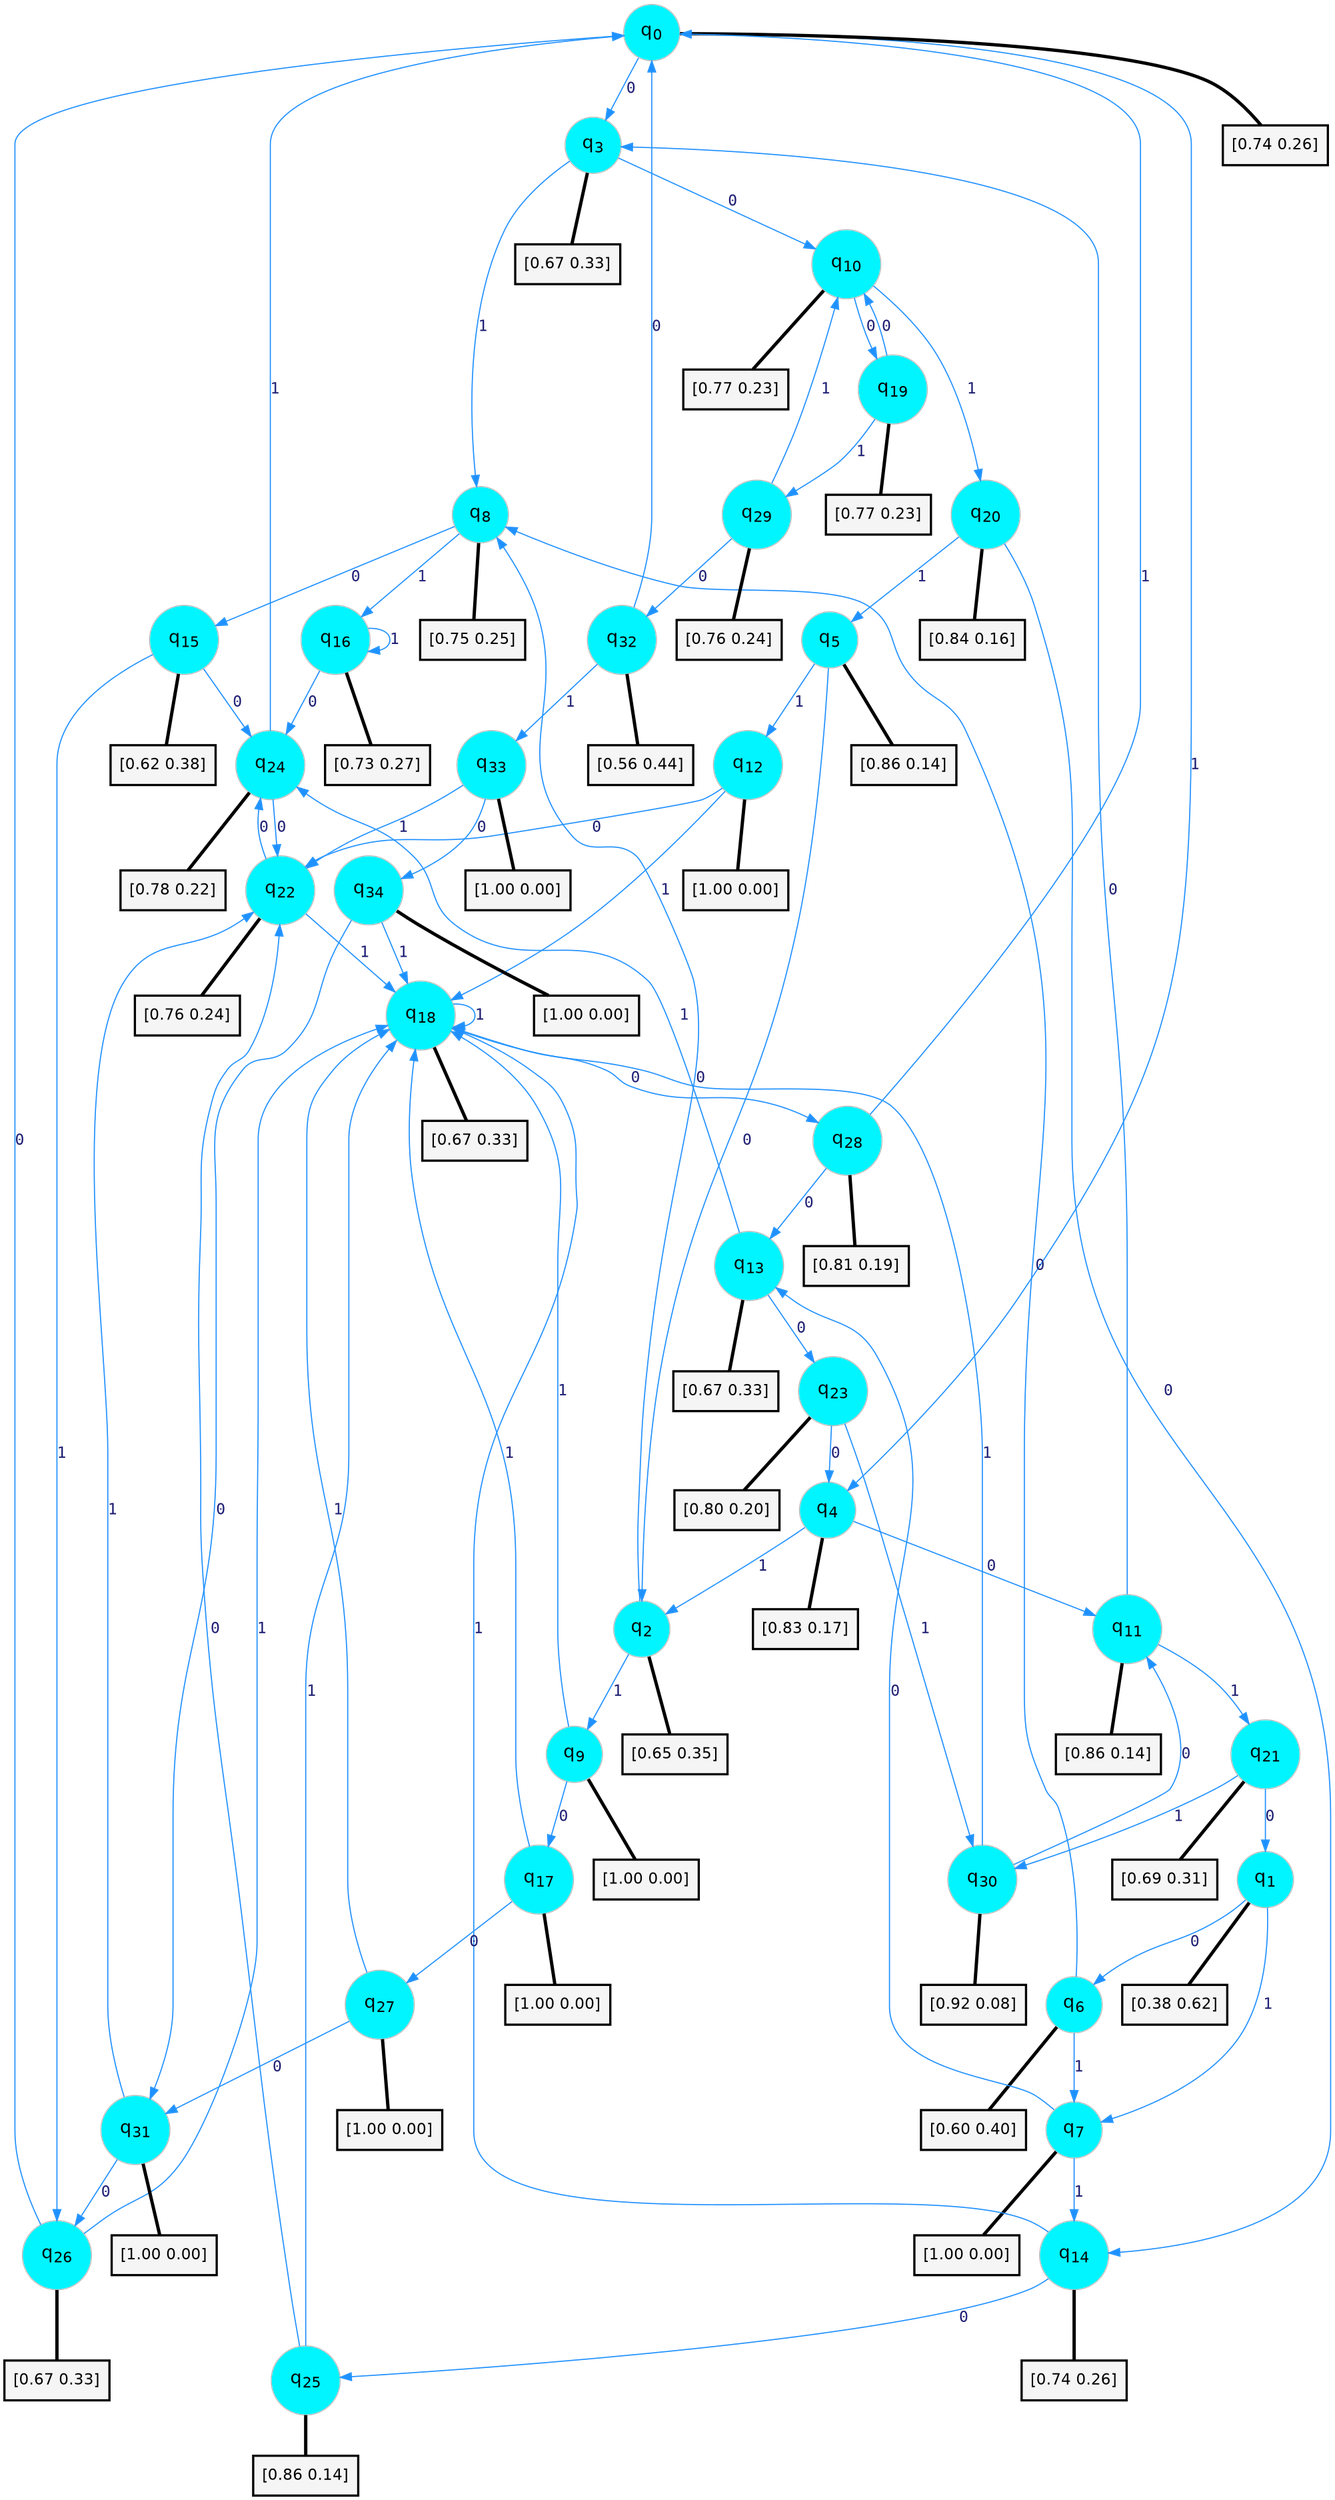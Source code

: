 digraph G {
graph [
bgcolor=transparent, dpi=300, rankdir=TD, size="40,25"];
node [
color=gray, fillcolor=turquoise1, fontcolor=black, fontname=Helvetica, fontsize=16, fontweight=bold, shape=circle, style=filled];
edge [
arrowsize=1, color=dodgerblue1, fontcolor=midnightblue, fontname=courier, fontweight=bold, penwidth=1, style=solid, weight=20];
0[label=<q<SUB>0</SUB>>];
1[label=<q<SUB>1</SUB>>];
2[label=<q<SUB>2</SUB>>];
3[label=<q<SUB>3</SUB>>];
4[label=<q<SUB>4</SUB>>];
5[label=<q<SUB>5</SUB>>];
6[label=<q<SUB>6</SUB>>];
7[label=<q<SUB>7</SUB>>];
8[label=<q<SUB>8</SUB>>];
9[label=<q<SUB>9</SUB>>];
10[label=<q<SUB>10</SUB>>];
11[label=<q<SUB>11</SUB>>];
12[label=<q<SUB>12</SUB>>];
13[label=<q<SUB>13</SUB>>];
14[label=<q<SUB>14</SUB>>];
15[label=<q<SUB>15</SUB>>];
16[label=<q<SUB>16</SUB>>];
17[label=<q<SUB>17</SUB>>];
18[label=<q<SUB>18</SUB>>];
19[label=<q<SUB>19</SUB>>];
20[label=<q<SUB>20</SUB>>];
21[label=<q<SUB>21</SUB>>];
22[label=<q<SUB>22</SUB>>];
23[label=<q<SUB>23</SUB>>];
24[label=<q<SUB>24</SUB>>];
25[label=<q<SUB>25</SUB>>];
26[label=<q<SUB>26</SUB>>];
27[label=<q<SUB>27</SUB>>];
28[label=<q<SUB>28</SUB>>];
29[label=<q<SUB>29</SUB>>];
30[label=<q<SUB>30</SUB>>];
31[label=<q<SUB>31</SUB>>];
32[label=<q<SUB>32</SUB>>];
33[label=<q<SUB>33</SUB>>];
34[label=<q<SUB>34</SUB>>];
35[label="[0.74 0.26]", shape=box,fontcolor=black, fontname=Helvetica, fontsize=14, penwidth=2, fillcolor=whitesmoke,color=black];
36[label="[0.38 0.62]", shape=box,fontcolor=black, fontname=Helvetica, fontsize=14, penwidth=2, fillcolor=whitesmoke,color=black];
37[label="[0.65 0.35]", shape=box,fontcolor=black, fontname=Helvetica, fontsize=14, penwidth=2, fillcolor=whitesmoke,color=black];
38[label="[0.67 0.33]", shape=box,fontcolor=black, fontname=Helvetica, fontsize=14, penwidth=2, fillcolor=whitesmoke,color=black];
39[label="[0.83 0.17]", shape=box,fontcolor=black, fontname=Helvetica, fontsize=14, penwidth=2, fillcolor=whitesmoke,color=black];
40[label="[0.86 0.14]", shape=box,fontcolor=black, fontname=Helvetica, fontsize=14, penwidth=2, fillcolor=whitesmoke,color=black];
41[label="[0.60 0.40]", shape=box,fontcolor=black, fontname=Helvetica, fontsize=14, penwidth=2, fillcolor=whitesmoke,color=black];
42[label="[1.00 0.00]", shape=box,fontcolor=black, fontname=Helvetica, fontsize=14, penwidth=2, fillcolor=whitesmoke,color=black];
43[label="[0.75 0.25]", shape=box,fontcolor=black, fontname=Helvetica, fontsize=14, penwidth=2, fillcolor=whitesmoke,color=black];
44[label="[1.00 0.00]", shape=box,fontcolor=black, fontname=Helvetica, fontsize=14, penwidth=2, fillcolor=whitesmoke,color=black];
45[label="[0.77 0.23]", shape=box,fontcolor=black, fontname=Helvetica, fontsize=14, penwidth=2, fillcolor=whitesmoke,color=black];
46[label="[0.86 0.14]", shape=box,fontcolor=black, fontname=Helvetica, fontsize=14, penwidth=2, fillcolor=whitesmoke,color=black];
47[label="[1.00 0.00]", shape=box,fontcolor=black, fontname=Helvetica, fontsize=14, penwidth=2, fillcolor=whitesmoke,color=black];
48[label="[0.67 0.33]", shape=box,fontcolor=black, fontname=Helvetica, fontsize=14, penwidth=2, fillcolor=whitesmoke,color=black];
49[label="[0.74 0.26]", shape=box,fontcolor=black, fontname=Helvetica, fontsize=14, penwidth=2, fillcolor=whitesmoke,color=black];
50[label="[0.62 0.38]", shape=box,fontcolor=black, fontname=Helvetica, fontsize=14, penwidth=2, fillcolor=whitesmoke,color=black];
51[label="[0.73 0.27]", shape=box,fontcolor=black, fontname=Helvetica, fontsize=14, penwidth=2, fillcolor=whitesmoke,color=black];
52[label="[1.00 0.00]", shape=box,fontcolor=black, fontname=Helvetica, fontsize=14, penwidth=2, fillcolor=whitesmoke,color=black];
53[label="[0.67 0.33]", shape=box,fontcolor=black, fontname=Helvetica, fontsize=14, penwidth=2, fillcolor=whitesmoke,color=black];
54[label="[0.77 0.23]", shape=box,fontcolor=black, fontname=Helvetica, fontsize=14, penwidth=2, fillcolor=whitesmoke,color=black];
55[label="[0.84 0.16]", shape=box,fontcolor=black, fontname=Helvetica, fontsize=14, penwidth=2, fillcolor=whitesmoke,color=black];
56[label="[0.69 0.31]", shape=box,fontcolor=black, fontname=Helvetica, fontsize=14, penwidth=2, fillcolor=whitesmoke,color=black];
57[label="[0.76 0.24]", shape=box,fontcolor=black, fontname=Helvetica, fontsize=14, penwidth=2, fillcolor=whitesmoke,color=black];
58[label="[0.80 0.20]", shape=box,fontcolor=black, fontname=Helvetica, fontsize=14, penwidth=2, fillcolor=whitesmoke,color=black];
59[label="[0.78 0.22]", shape=box,fontcolor=black, fontname=Helvetica, fontsize=14, penwidth=2, fillcolor=whitesmoke,color=black];
60[label="[0.86 0.14]", shape=box,fontcolor=black, fontname=Helvetica, fontsize=14, penwidth=2, fillcolor=whitesmoke,color=black];
61[label="[0.67 0.33]", shape=box,fontcolor=black, fontname=Helvetica, fontsize=14, penwidth=2, fillcolor=whitesmoke,color=black];
62[label="[1.00 0.00]", shape=box,fontcolor=black, fontname=Helvetica, fontsize=14, penwidth=2, fillcolor=whitesmoke,color=black];
63[label="[0.81 0.19]", shape=box,fontcolor=black, fontname=Helvetica, fontsize=14, penwidth=2, fillcolor=whitesmoke,color=black];
64[label="[0.76 0.24]", shape=box,fontcolor=black, fontname=Helvetica, fontsize=14, penwidth=2, fillcolor=whitesmoke,color=black];
65[label="[0.92 0.08]", shape=box,fontcolor=black, fontname=Helvetica, fontsize=14, penwidth=2, fillcolor=whitesmoke,color=black];
66[label="[1.00 0.00]", shape=box,fontcolor=black, fontname=Helvetica, fontsize=14, penwidth=2, fillcolor=whitesmoke,color=black];
67[label="[0.56 0.44]", shape=box,fontcolor=black, fontname=Helvetica, fontsize=14, penwidth=2, fillcolor=whitesmoke,color=black];
68[label="[1.00 0.00]", shape=box,fontcolor=black, fontname=Helvetica, fontsize=14, penwidth=2, fillcolor=whitesmoke,color=black];
69[label="[1.00 0.00]", shape=box,fontcolor=black, fontname=Helvetica, fontsize=14, penwidth=2, fillcolor=whitesmoke,color=black];
0->3 [label=0];
0->4 [label=1];
0->35 [arrowhead=none, penwidth=3,color=black];
1->6 [label=0];
1->7 [label=1];
1->36 [arrowhead=none, penwidth=3,color=black];
2->8 [label=0];
2->9 [label=1];
2->37 [arrowhead=none, penwidth=3,color=black];
3->10 [label=0];
3->8 [label=1];
3->38 [arrowhead=none, penwidth=3,color=black];
4->11 [label=0];
4->2 [label=1];
4->39 [arrowhead=none, penwidth=3,color=black];
5->2 [label=0];
5->12 [label=1];
5->40 [arrowhead=none, penwidth=3,color=black];
6->8 [label=0];
6->7 [label=1];
6->41 [arrowhead=none, penwidth=3,color=black];
7->13 [label=0];
7->14 [label=1];
7->42 [arrowhead=none, penwidth=3,color=black];
8->15 [label=0];
8->16 [label=1];
8->43 [arrowhead=none, penwidth=3,color=black];
9->17 [label=0];
9->18 [label=1];
9->44 [arrowhead=none, penwidth=3,color=black];
10->19 [label=0];
10->20 [label=1];
10->45 [arrowhead=none, penwidth=3,color=black];
11->3 [label=0];
11->21 [label=1];
11->46 [arrowhead=none, penwidth=3,color=black];
12->22 [label=0];
12->18 [label=1];
12->47 [arrowhead=none, penwidth=3,color=black];
13->23 [label=0];
13->24 [label=1];
13->48 [arrowhead=none, penwidth=3,color=black];
14->25 [label=0];
14->18 [label=1];
14->49 [arrowhead=none, penwidth=3,color=black];
15->24 [label=0];
15->26 [label=1];
15->50 [arrowhead=none, penwidth=3,color=black];
16->24 [label=0];
16->16 [label=1];
16->51 [arrowhead=none, penwidth=3,color=black];
17->27 [label=0];
17->18 [label=1];
17->52 [arrowhead=none, penwidth=3,color=black];
18->28 [label=0];
18->18 [label=1];
18->53 [arrowhead=none, penwidth=3,color=black];
19->10 [label=0];
19->29 [label=1];
19->54 [arrowhead=none, penwidth=3,color=black];
20->14 [label=0];
20->5 [label=1];
20->55 [arrowhead=none, penwidth=3,color=black];
21->1 [label=0];
21->30 [label=1];
21->56 [arrowhead=none, penwidth=3,color=black];
22->24 [label=0];
22->18 [label=1];
22->57 [arrowhead=none, penwidth=3,color=black];
23->4 [label=0];
23->30 [label=1];
23->58 [arrowhead=none, penwidth=3,color=black];
24->22 [label=0];
24->0 [label=1];
24->59 [arrowhead=none, penwidth=3,color=black];
25->22 [label=0];
25->18 [label=1];
25->60 [arrowhead=none, penwidth=3,color=black];
26->0 [label=0];
26->18 [label=1];
26->61 [arrowhead=none, penwidth=3,color=black];
27->31 [label=0];
27->18 [label=1];
27->62 [arrowhead=none, penwidth=3,color=black];
28->13 [label=0];
28->0 [label=1];
28->63 [arrowhead=none, penwidth=3,color=black];
29->32 [label=0];
29->10 [label=1];
29->64 [arrowhead=none, penwidth=3,color=black];
30->11 [label=0];
30->18 [label=1];
30->65 [arrowhead=none, penwidth=3,color=black];
31->26 [label=0];
31->22 [label=1];
31->66 [arrowhead=none, penwidth=3,color=black];
32->0 [label=0];
32->33 [label=1];
32->67 [arrowhead=none, penwidth=3,color=black];
33->34 [label=0];
33->22 [label=1];
33->68 [arrowhead=none, penwidth=3,color=black];
34->31 [label=0];
34->18 [label=1];
34->69 [arrowhead=none, penwidth=3,color=black];
}
